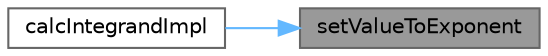 digraph "setValueToExponent"
{
 // LATEX_PDF_SIZE
  bgcolor="transparent";
  edge [fontname=Helvetica,fontsize=10,labelfontname=Helvetica,labelfontsize=10];
  node [fontname=Helvetica,fontsize=10,shape=box,height=0.2,width=0.4];
  rankdir="RL";
  Node1 [id="Node000001",label="setValueToExponent",height=0.2,width=0.4,color="gray40", fillcolor="grey60", style="filled", fontcolor="black",tooltip=" "];
  Node1 -> Node2 [id="edge1_Node000001_Node000002",dir="back",color="steelblue1",style="solid",tooltip=" "];
  Node2 [id="Node000002",label="calcIntegrandImpl",height=0.2,width=0.4,color="grey40", fillcolor="white", style="filled",URL="$class_open_sim_1_1_moco_custom_output_goal.html#a9876b8945fd67635ac8e7f58a7f020c5",tooltip=" "];
}
